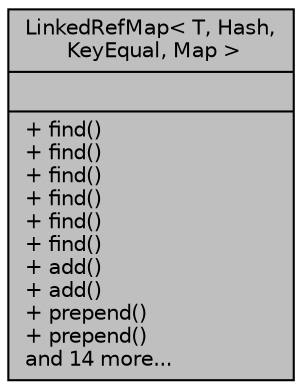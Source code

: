 digraph "LinkedRefMap&lt; T, Hash, KeyEqual, Map &gt;"
{
 // LATEX_PDF_SIZE
  edge [fontname="Helvetica",fontsize="10",labelfontname="Helvetica",labelfontsize="10"];
  node [fontname="Helvetica",fontsize="10",shape=record];
  Node1 [label="{LinkedRefMap\< T, Hash,\l KeyEqual, Map \>\n||+ find()\l+ find()\l+ find()\l+ find()\l+ find()\l+ find()\l+ add()\l+ add()\l+ prepend()\l+ prepend()\land 14 more...\l}",height=0.2,width=0.4,color="black", fillcolor="grey75", style="filled", fontcolor="black",tooltip="Container class representing a vector of objects with keys."];
}

